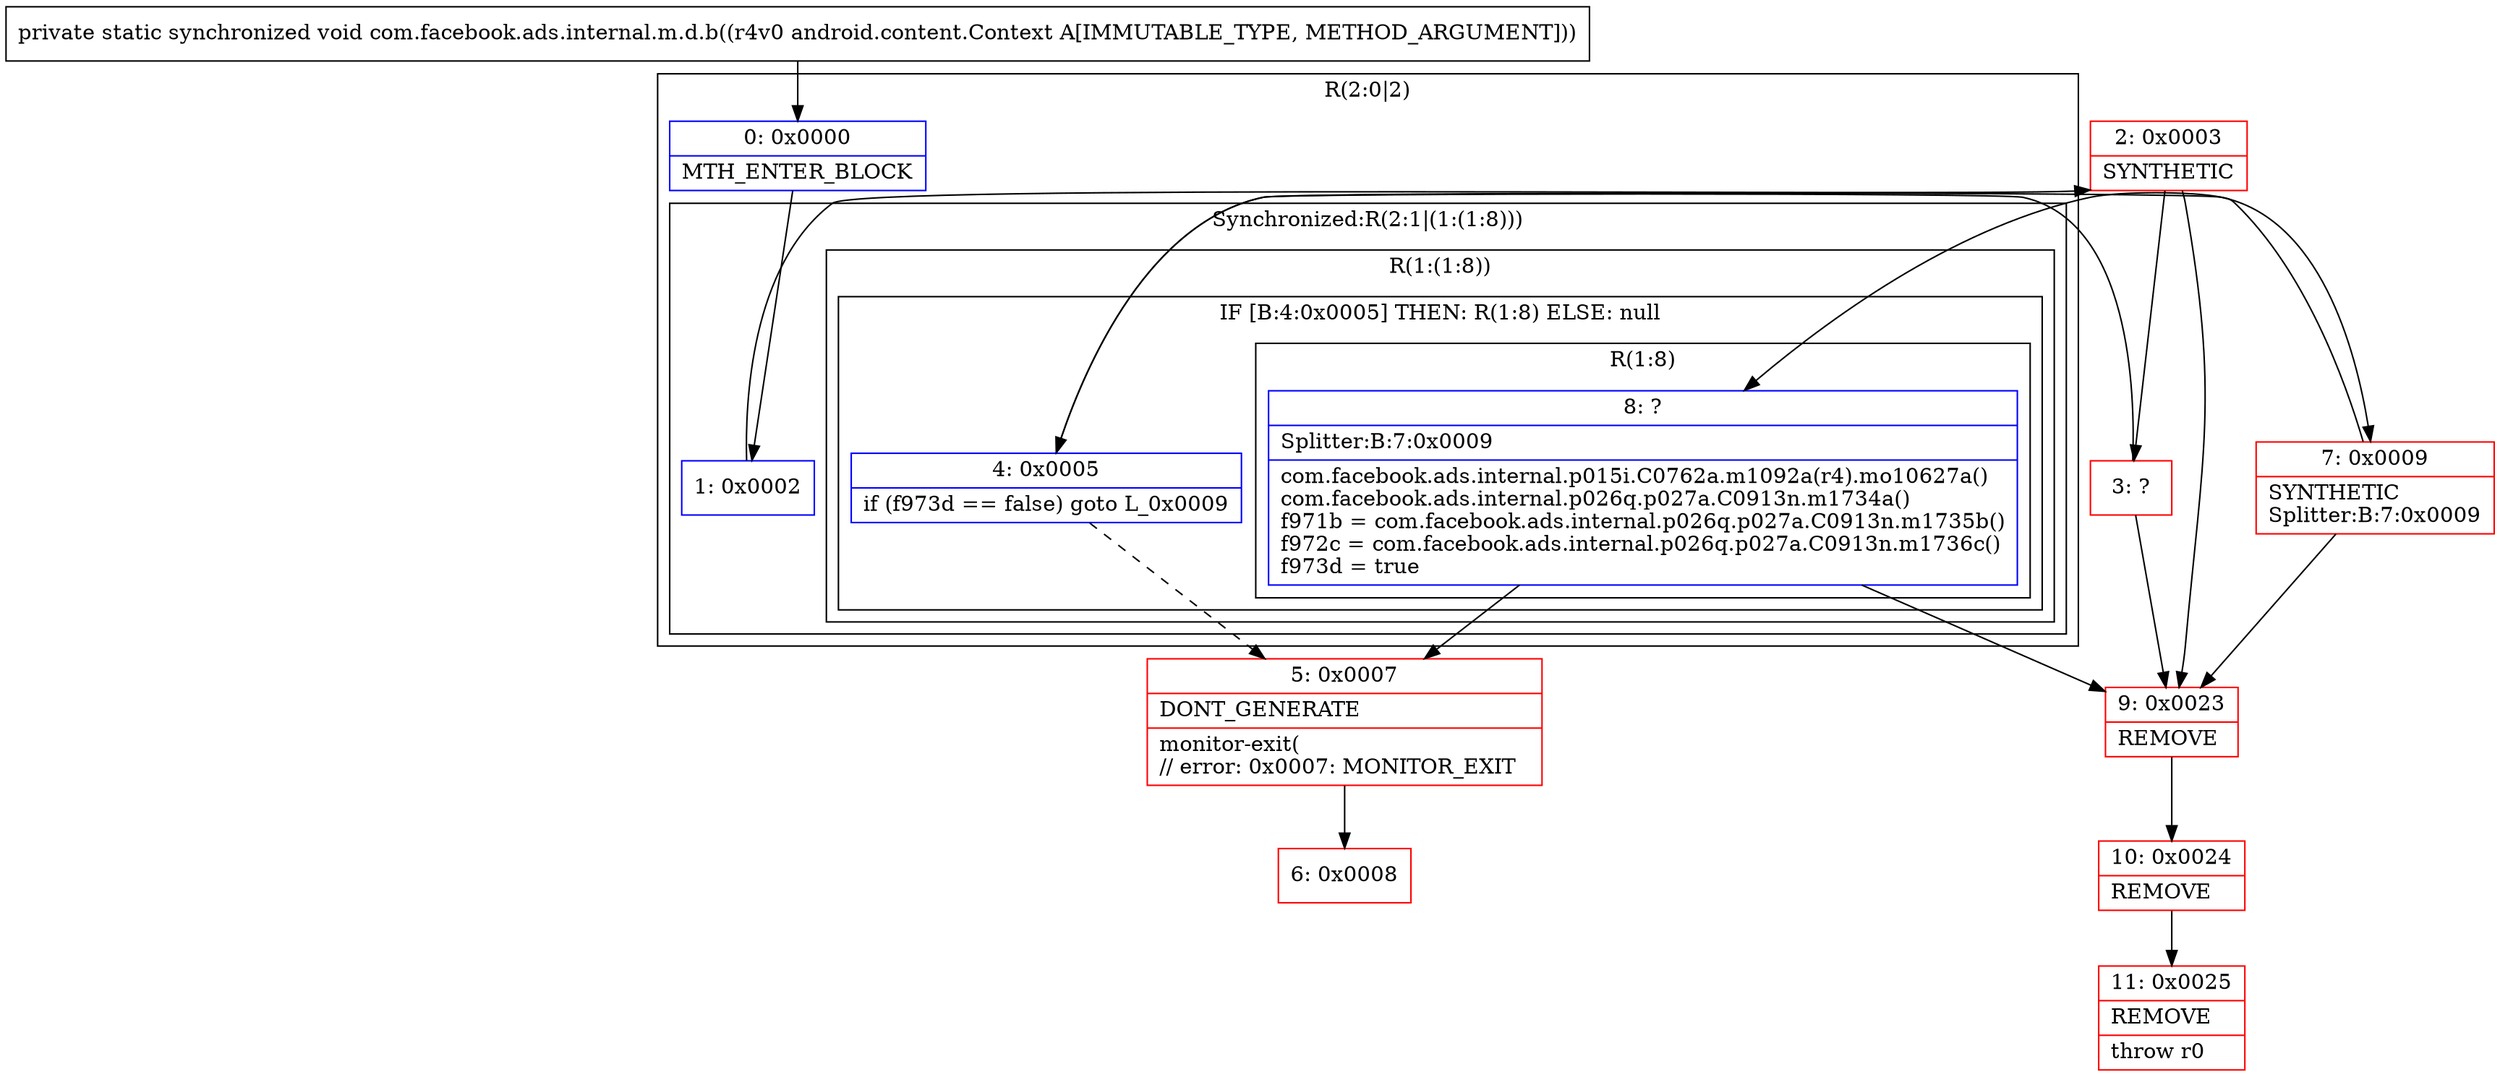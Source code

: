 digraph "CFG forcom.facebook.ads.internal.m.d.b(Landroid\/content\/Context;)V" {
subgraph cluster_Region_643898401 {
label = "R(2:0|2)";
node [shape=record,color=blue];
Node_0 [shape=record,label="{0\:\ 0x0000|MTH_ENTER_BLOCK\l}"];
subgraph cluster_SynchronizedRegion_642800538 {
label = "Synchronized:R(2:1|(1:(1:8)))";
node [shape=record,color=blue];
Node_1 [shape=record,label="{1\:\ 0x0002}"];
subgraph cluster_Region_117519333 {
label = "R(1:(1:8))";
node [shape=record,color=blue];
subgraph cluster_IfRegion_1139669856 {
label = "IF [B:4:0x0005] THEN: R(1:8) ELSE: null";
node [shape=record,color=blue];
Node_4 [shape=record,label="{4\:\ 0x0005|if (f973d == false) goto L_0x0009\l}"];
subgraph cluster_Region_1833137960 {
label = "R(1:8)";
node [shape=record,color=blue];
Node_8 [shape=record,label="{8\:\ ?|Splitter:B:7:0x0009\l|com.facebook.ads.internal.p015i.C0762a.m1092a(r4).mo10627a()\lcom.facebook.ads.internal.p026q.p027a.C0913n.m1734a()\lf971b = com.facebook.ads.internal.p026q.p027a.C0913n.m1735b()\lf972c = com.facebook.ads.internal.p026q.p027a.C0913n.m1736c()\lf973d = true\l}"];
}
}
}
}
}
Node_2 [shape=record,color=red,label="{2\:\ 0x0003|SYNTHETIC\l}"];
Node_3 [shape=record,color=red,label="{3\:\ ?}"];
Node_5 [shape=record,color=red,label="{5\:\ 0x0007|DONT_GENERATE\l|monitor\-exit(\l\/\/ error: 0x0007: MONITOR_EXIT  \l}"];
Node_6 [shape=record,color=red,label="{6\:\ 0x0008}"];
Node_7 [shape=record,color=red,label="{7\:\ 0x0009|SYNTHETIC\lSplitter:B:7:0x0009\l}"];
Node_9 [shape=record,color=red,label="{9\:\ 0x0023|REMOVE\l}"];
Node_10 [shape=record,color=red,label="{10\:\ 0x0024|REMOVE\l}"];
Node_11 [shape=record,color=red,label="{11\:\ 0x0025|REMOVE\l|throw r0\l}"];
MethodNode[shape=record,label="{private static synchronized void com.facebook.ads.internal.m.d.b((r4v0 android.content.Context A[IMMUTABLE_TYPE, METHOD_ARGUMENT])) }"];
MethodNode -> Node_0;
Node_0 -> Node_1;
Node_1 -> Node_2;
Node_4 -> Node_5[style=dashed];
Node_4 -> Node_7;
Node_8 -> Node_9;
Node_8 -> Node_5;
Node_2 -> Node_3;
Node_2 -> Node_9;
Node_3 -> Node_4;
Node_3 -> Node_9;
Node_5 -> Node_6;
Node_7 -> Node_8;
Node_7 -> Node_9;
Node_9 -> Node_10;
Node_10 -> Node_11;
}

